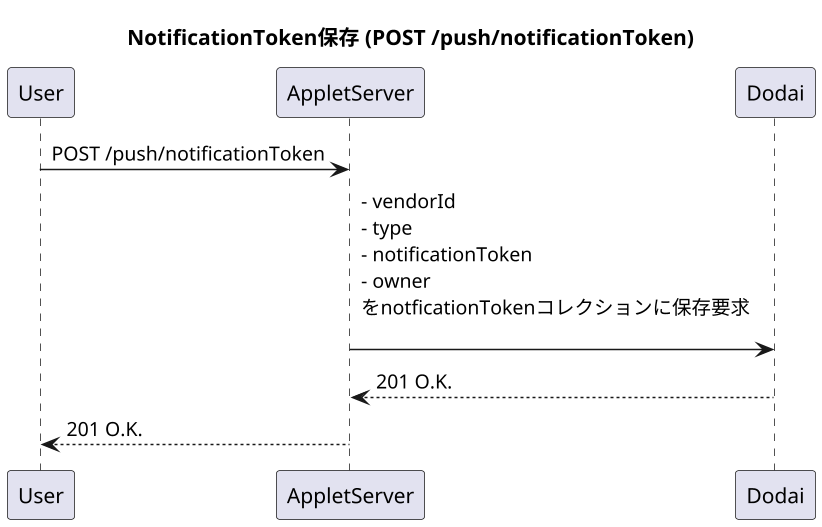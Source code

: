 @startuml token_sequence
scale 1.5
title NotificationToken保存 (POST /push/notificationToken)

participant "User" as user
participant "AppletServer" as server
participant "Dodai" as dodai

user -> server: POST /push/notificationToken
server -> dodai: - vendorId\n- type\n- notificationToken\n- owner\nをnotficationTokenコレクションに保存要求\n
dodai --> server: 201 O.K.
server --> user: 201 O.K.
@enduml
